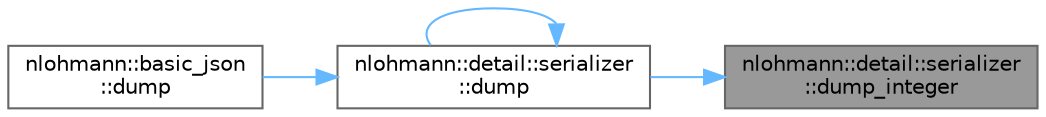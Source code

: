 digraph "nlohmann::detail::serializer::dump_integer"
{
 // LATEX_PDF_SIZE
  bgcolor="transparent";
  edge [fontname=Helvetica,fontsize=10,labelfontname=Helvetica,labelfontsize=10];
  node [fontname=Helvetica,fontsize=10,shape=box,height=0.2,width=0.4];
  rankdir="RL";
  Node1 [label="nlohmann::detail::serializer\l::dump_integer",height=0.2,width=0.4,color="gray40", fillcolor="grey60", style="filled", fontcolor="black",tooltip="dump an integer"];
  Node1 -> Node2 [dir="back",color="steelblue1",style="solid"];
  Node2 [label="nlohmann::detail::serializer\l::dump",height=0.2,width=0.4,color="grey40", fillcolor="white", style="filled",URL="$a02055.html#a95460ebd1a535a543e5a0ec52e00f48b",tooltip="internal implementation of the serialization function"];
  Node2 -> Node2 [dir="back",color="steelblue1",style="solid"];
  Node2 -> Node3 [dir="back",color="steelblue1",style="solid"];
  Node3 [label="nlohmann::basic_json\l::dump",height=0.2,width=0.4,color="grey40", fillcolor="white", style="filled",URL="$a01659.html#a476756fb08e7f2416aad116d137977f4",tooltip="serialization"];
}
